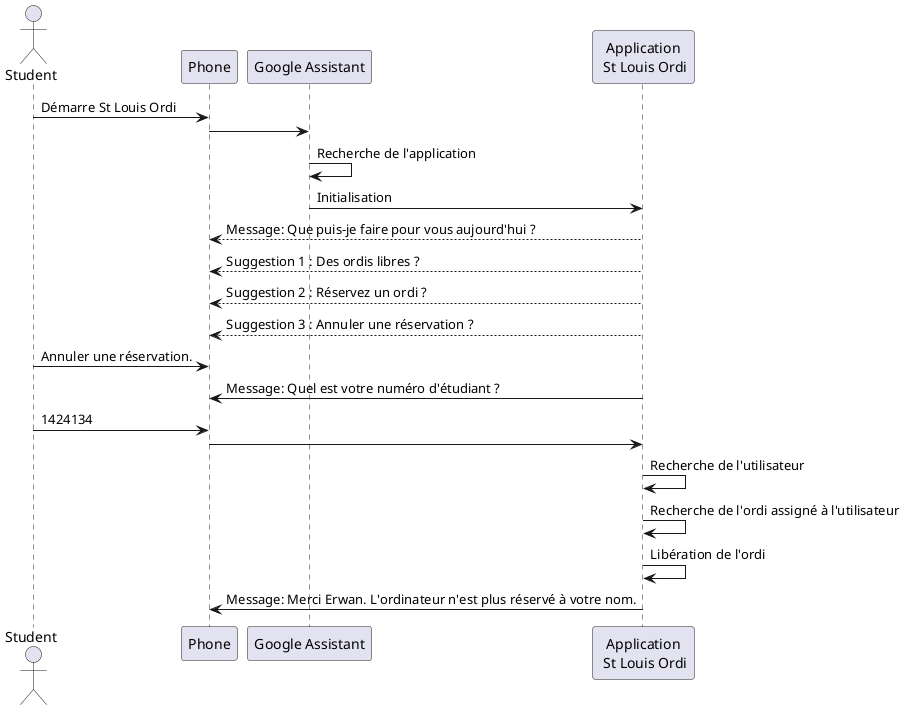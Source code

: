 @startuml Séquence Annulation Succès

Actor Student
Participant Phone
Participant Assistant as "Google Assistant"
Participant Application as "Application\n St Louis Ordi"

Student -> Phone: Démarre St Louis Ordi
Phone -> Assistant
Assistant -> Assistant: Recherche de l'application
Assistant -> Application: Initialisation
Application --> Phone: Message: Que puis-je faire pour vous aujourd'hui ?
Application --> Phone: Suggestion 1 : Des ordis libres ?
Application --> Phone: Suggestion 2 : Réservez un ordi ?
Application --> Phone: Suggestion 3 : Annuler une réservation ?

Student -> Phone: Annuler une réservation.
Application -> Phone: Message: Quel est votre numéro d'étudiant ?

Student -> Phone: 1424134
Phone -> Application
Application -> Application: Recherche de l'utilisateur
Application -> Application: Recherche de l'ordi assigné à l'utilisateur
Application -> Application: Libération de l'ordi 
Application -> Phone: Message: Merci Erwan. L'ordinateur n'est plus réservé à votre nom.

@enduml